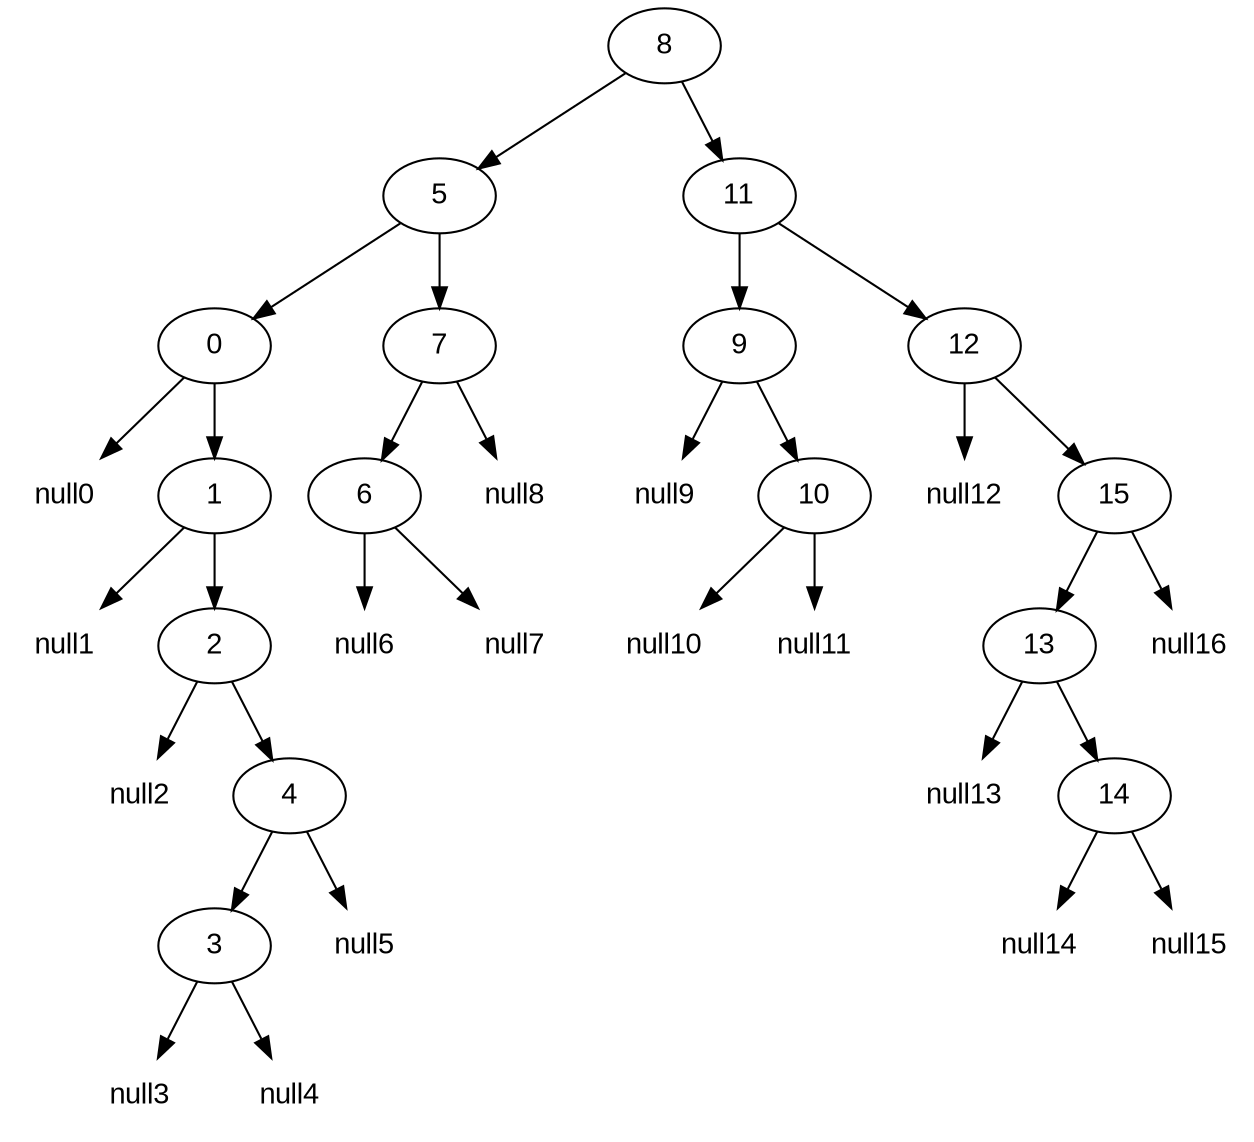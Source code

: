digraph G {
    node [fontname="Arial"];
    graph [ordering="out"];
    8 -> 5;
    5 -> 0;
    null0 [shape=none];
    0 -> null0;
    0 -> 1;
    null1 [shape=none];
    1 -> null1;
    1 -> 2;
    null2 [shape=none];
    2 -> null2;
    2 -> 4;
    4 -> 3;
    null3 [shape=none];
    3 -> null3;
    null4 [shape=none];
    3 -> null4;
    null5 [shape=none];
    4 -> null5;
    5 -> 7;
    7 -> 6;
    null6 [shape=none];
    6 -> null6;
    null7 [shape=none];
    6 -> null7;
    null8 [shape=none];
    7 -> null8;
    8 -> 11;
    11 -> 9;
    null9 [shape=none];
    9 -> null9;
    9 -> 10;
    null10 [shape=none];
    10 -> null10;
    null11 [shape=none];
    10 -> null11;
    11 -> 12;
    null12 [shape=none];
    12 -> null12;
    12 -> 15;
    15 -> 13;
    null13 [shape=none];
    13 -> null13;
    13 -> 14;
    null14 [shape=none];
    14 -> null14;
    null15 [shape=none];
    14 -> null15;
    null16 [shape=none];
    15 -> null16;
}
